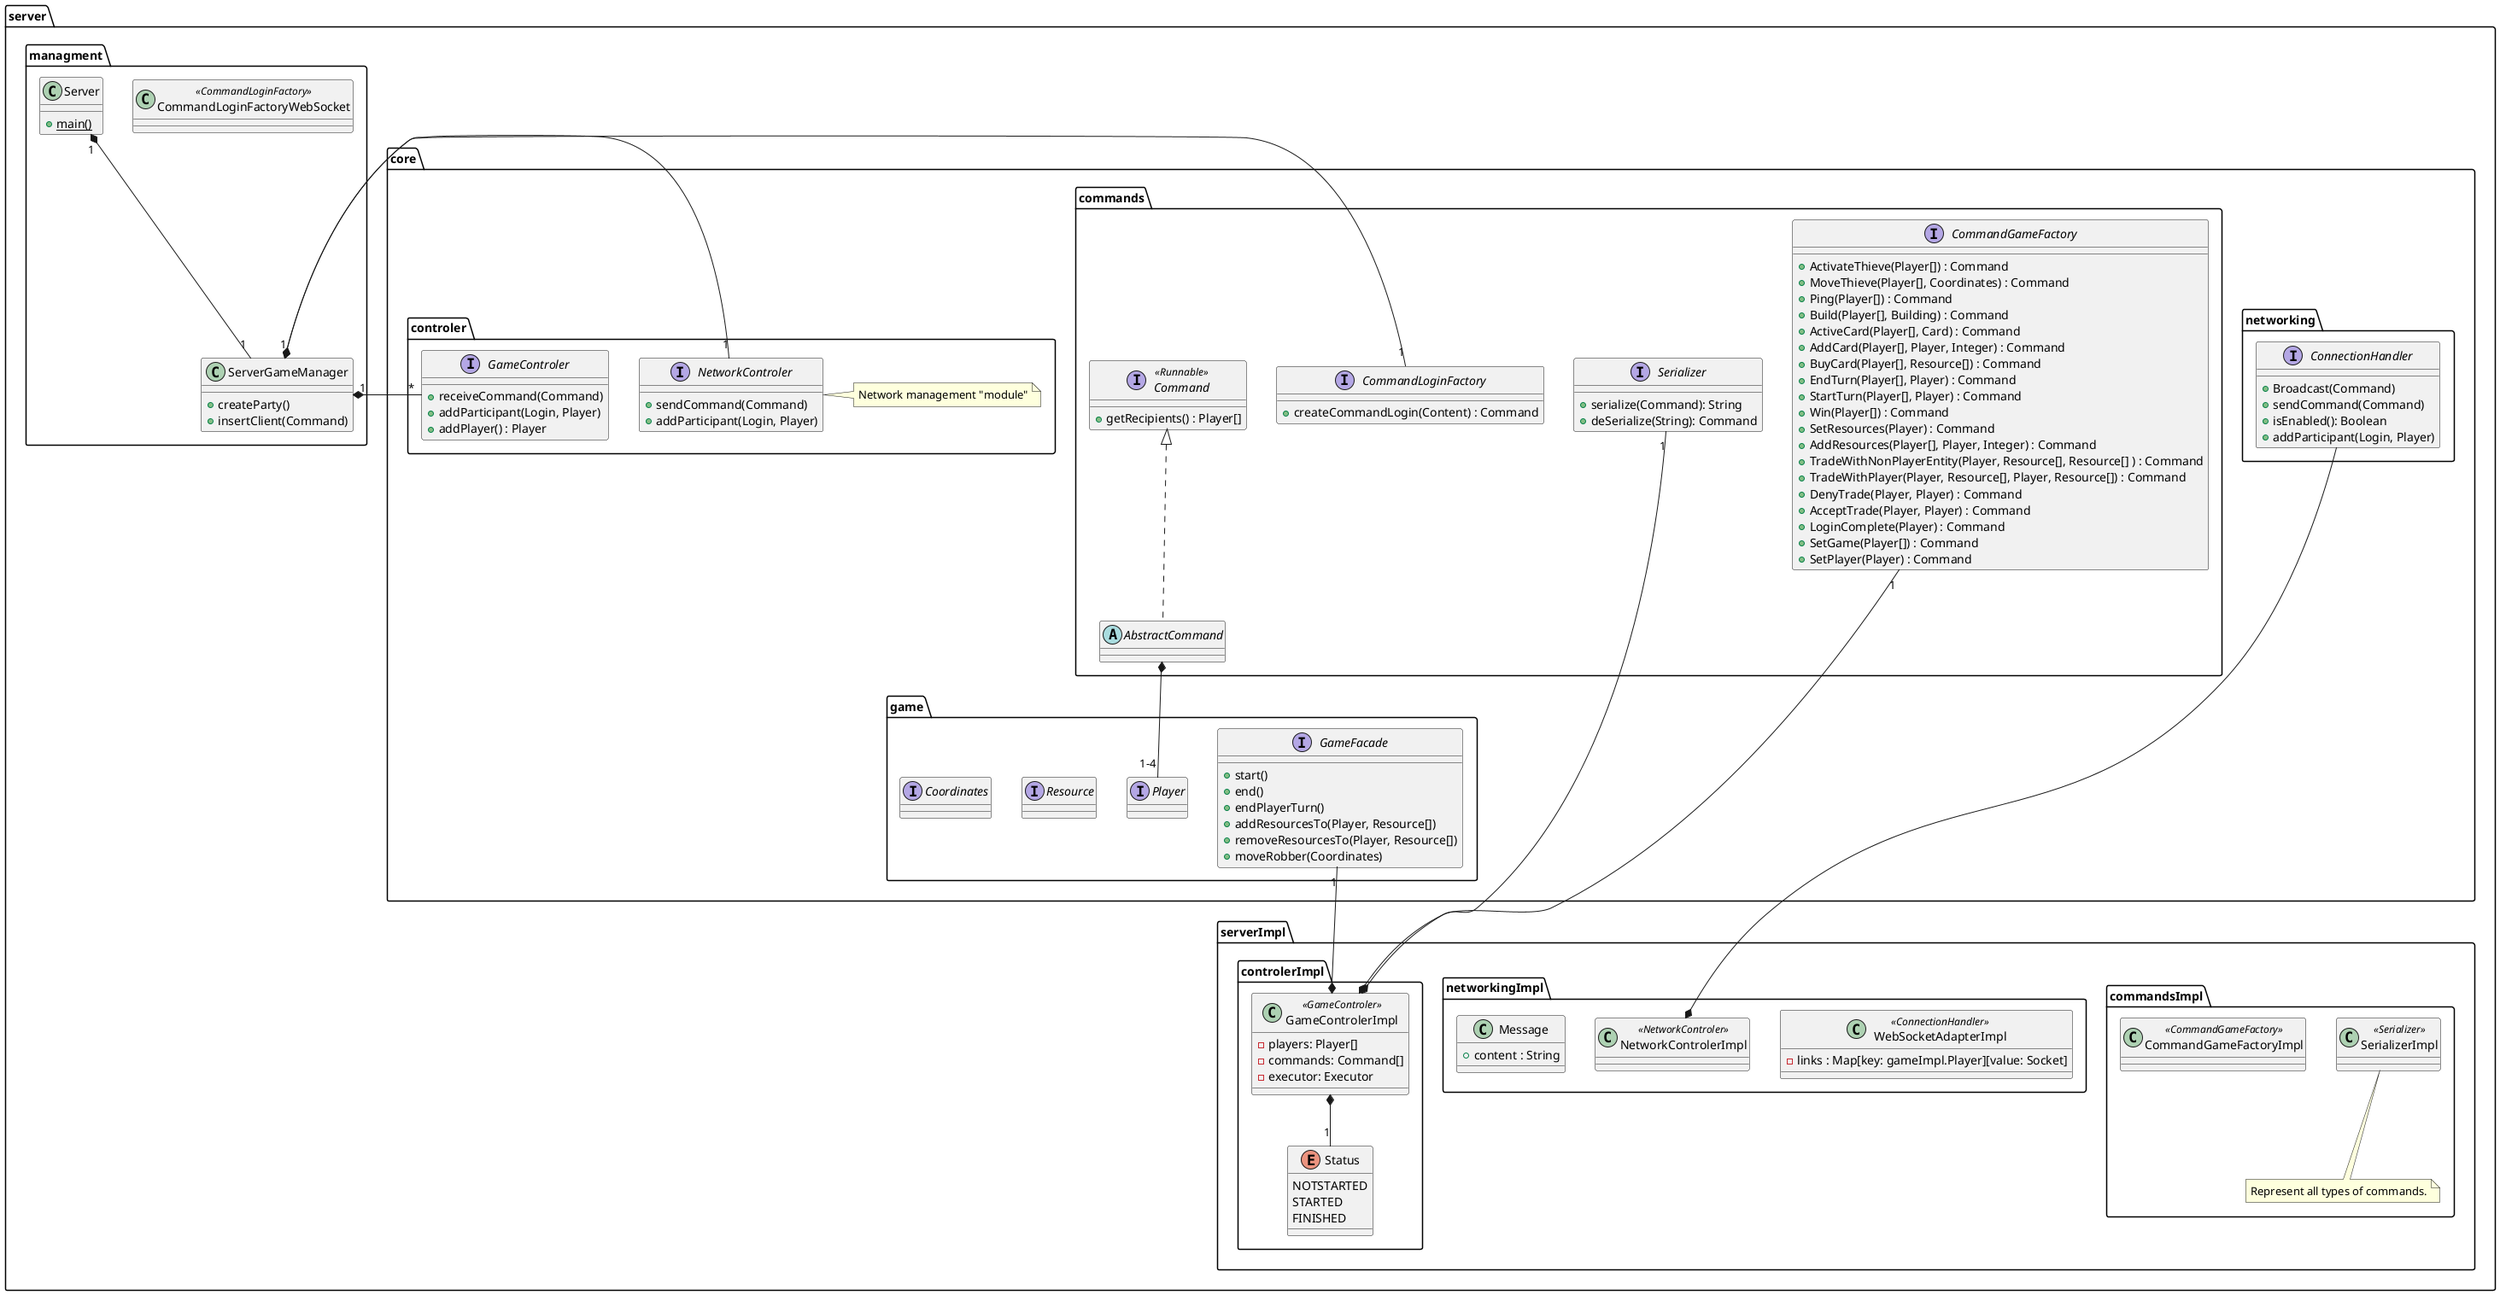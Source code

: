 @startuml
package server {
    package core {
        package game {
        	interface Player{}
        	interface Resource{}
        	interface Coordinates{}
            interface GameFacade {
	        	+start()
	        	+end()
	        	+endPlayerTurn()
	        	+addResourcesTo(Player, Resource[])
	        	+removeResourcesTo(Player, Resource[])
	        	+moveRobber(Coordinates)
            }
        }
        package commands {
        	interface CommandLoginFactory{
	    		+createCommandLogin(Content) : Command
	    	}
	    	
            interface CommandGameFactory {
            	+ActivateThieve(Player[]) : Command
            	+MoveThieve(Player[], Coordinates) : Command
            	+Ping(Player[]) : Command
            	+Build(Player[], Building) : Command
            	+ActiveCard(Player[], Card) : Command
            	+AddCard(Player[], Player, Integer) : Command
            	+BuyCard(Player[], Resource[]) : Command
            	+EndTurn(Player[], Player) : Command
            	+StartTurn(Player[], Player) : Command
            	+Win(Player[]) : Command
            	+SetResources(Player) : Command
            	+AddResources(Player[], Player, Integer) : Command
            	+TradeWithNonPlayerEntity(Player, Resource[], Resource[] ) : Command
            	+TradeWithPlayer(Player, Resource[], Player, Resource[]) : Command
            	+DenyTrade(Player, Player) : Command
            	+AcceptTrade(Player, Player) : Command
            	+LoginComplete(Player) : Command
            	+SetGame(Player[]) : Command
            	+SetPlayer(Player) : Command
            }
            interface Command <<Runnable>>{
                +getRecipients() : Player[]
            }

            interface Serializer {
                +serialize(Command): String
                +deSerialize(String): Command
            }
            
            abstract AbstractCommand implements Command{}
        }

        package networking {
            interface ConnectionHandler {
                +Broadcast(Command)
                +sendCommand(Command)
                +isEnabled(): Boolean
                +addParticipant(Login, Player)
            }
        }

        package controler {
            interface NetworkControler {
            	+sendCommand(Command)
            	+addParticipant(Login, Player)
            }
            note right: Network management "module"

            interface GameControler {
                +receiveCommand(Command)
                +addParticipant(Login, Player)
                +addPlayer() : Player
            }

        }

    }
      
    package serverImpl {
        package commandsImpl {
            class SerializerImpl <<Serializer>>{}
            note bottom : Represent all types of commands.
            class CommandGameFactoryImpl <<CommandGameFactory>>{}
            AbstractCommand *-- "1-4"  Player
        }

        package networkingImpl {
            class WebSocketAdapterImpl <<ConnectionHandler>>{
               -links : Map[key: gameImpl.Player][value: Socket]
            }
            class NetworkControlerImpl <<NetworkControler>>{}
            
            NetworkControlerImpl *-up- ConnectionHandler
		    class Message{
		    	+content : String
		    }
		   
        }
        package controlerImpl {
        
	        Enum Status{
    	   		NOTSTARTED
    	   		STARTED
    	   		FINISHED
	        }

            class GameControlerImpl <<GameControler>>{
                -players: Player[]
                -commands: Command[]
				-executor: Executor
            }
            GameControlerImpl *-up- "1" CommandGameFactory
            GameControlerImpl *-up- "1" GameFacade
            GameControlerImpl *-up- "1" Serializer
            GameControlerImpl *-- "1" Status
            
        }
    }
 
    
    package managment{
    	
    		class CommandLoginFactoryWebSocket <<CommandLoginFactory>>{}
		    
		    class ServerGameManager{
		    	+createParty()
		    	+insertClient(Command)
		    	
		    }
			
		    class Server {
		        {static}+main()
		    }
		    
		    ServerGameManager "1" *-right- "*" GameControler
		    ServerGameManager "1" *-down- "1" CommandLoginFactory
		    Server "1" *-down- "1" ServerGameManager
            ServerGameManager *-up- "1" NetworkControler
    
    }

}
@enduml
